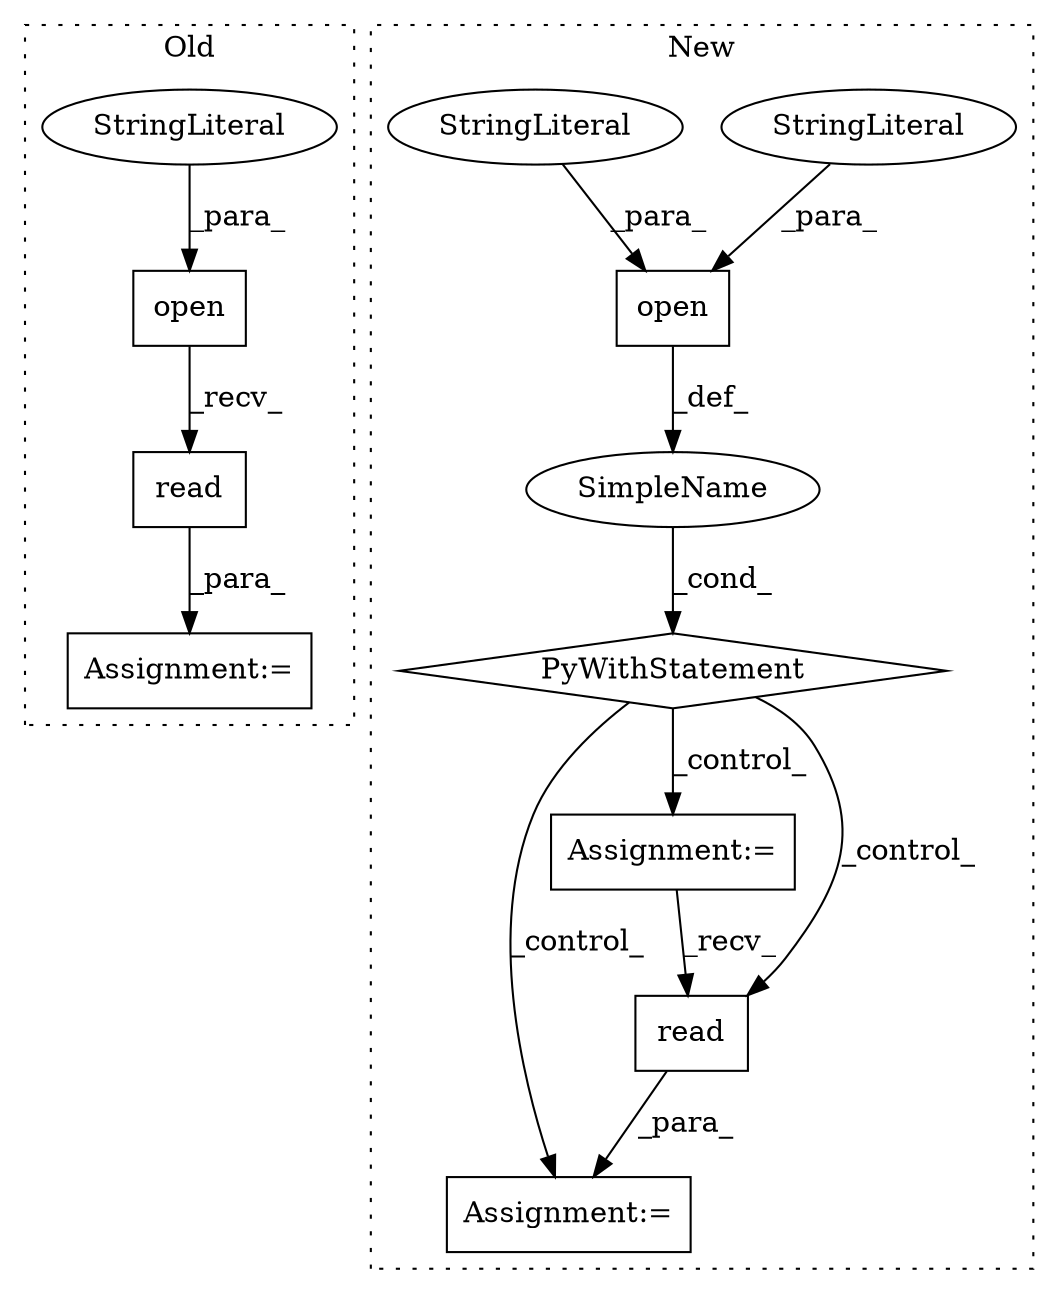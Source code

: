 digraph G {
subgraph cluster0 {
1 [label="open" a="32" s="507,523" l="5,1" shape="box"];
3 [label="StringLiteral" a="45" s="512" l="11" shape="ellipse"];
10 [label="read" a="32" s="525" l="6" shape="box"];
12 [label="Assignment:=" a="7" s="506" l="1" shape="box"];
label = "Old";
style="dotted";
}
subgraph cluster1 {
2 [label="PyWithStatement" a="104" s="504,536" l="10,2" shape="diamond"];
4 [label="Assignment:=" a="7" s="580" l="1" shape="box"];
5 [label="SimpleName" a="42" s="" l="" shape="ellipse"];
6 [label="open" a="32" s="514,535" l="5,1" shape="box"];
7 [label="StringLiteral" a="45" s="519" l="11" shape="ellipse"];
8 [label="Assignment:=" a="7" s="553" l="1" shape="box"];
9 [label="read" a="32" s="583" l="6" shape="box"];
11 [label="StringLiteral" a="45" s="531" l="4" shape="ellipse"];
label = "New";
style="dotted";
}
1 -> 10 [label="_recv_"];
2 -> 4 [label="_control_"];
2 -> 9 [label="_control_"];
2 -> 8 [label="_control_"];
3 -> 1 [label="_para_"];
5 -> 2 [label="_cond_"];
6 -> 5 [label="_def_"];
7 -> 6 [label="_para_"];
8 -> 9 [label="_recv_"];
9 -> 4 [label="_para_"];
10 -> 12 [label="_para_"];
11 -> 6 [label="_para_"];
}